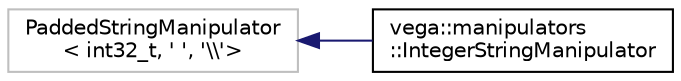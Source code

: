 digraph "Graphical Class Hierarchy"
{
  edge [fontname="Helvetica",fontsize="10",labelfontname="Helvetica",labelfontsize="10"];
  node [fontname="Helvetica",fontsize="10",shape=record];
  rankdir="LR";
  Node77 [label="PaddedStringManipulator\l\< int32_t, ' ', '\\\\'\>",height=0.2,width=0.4,color="grey75", fillcolor="white", style="filled"];
  Node77 -> Node0 [dir="back",color="midnightblue",fontsize="10",style="solid",fontname="Helvetica"];
  Node0 [label="vega::manipulators\l::IntegerStringManipulator",height=0.2,width=0.4,color="black", fillcolor="white", style="filled",URL="$classvega_1_1manipulators_1_1IntegerStringManipulator.html"];
}
